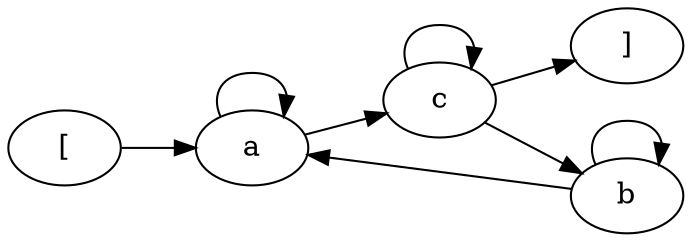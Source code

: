 digraph G {
rankdir = LR
label = "";
esg0_vertex0 -> esg0_vertex1;
esg0_vertex3 -> esg0_vertex4;
esg0_vertex1 -> esg0_vertex1;
esg0_vertex2 -> esg0_vertex2;
esg0_vertex3 -> esg0_vertex3;
esg0_vertex1 -> esg0_vertex3;
esg0_vertex2 -> esg0_vertex1;
esg0_vertex3 -> esg0_vertex2;
esg0_vertex0 [label = "["]
esg0_vertex1 [label = "a"]
esg0_vertex3 [label = "c"]
esg0_vertex4 [label = "]"]
esg0_vertex2 [label = "b"]
}
